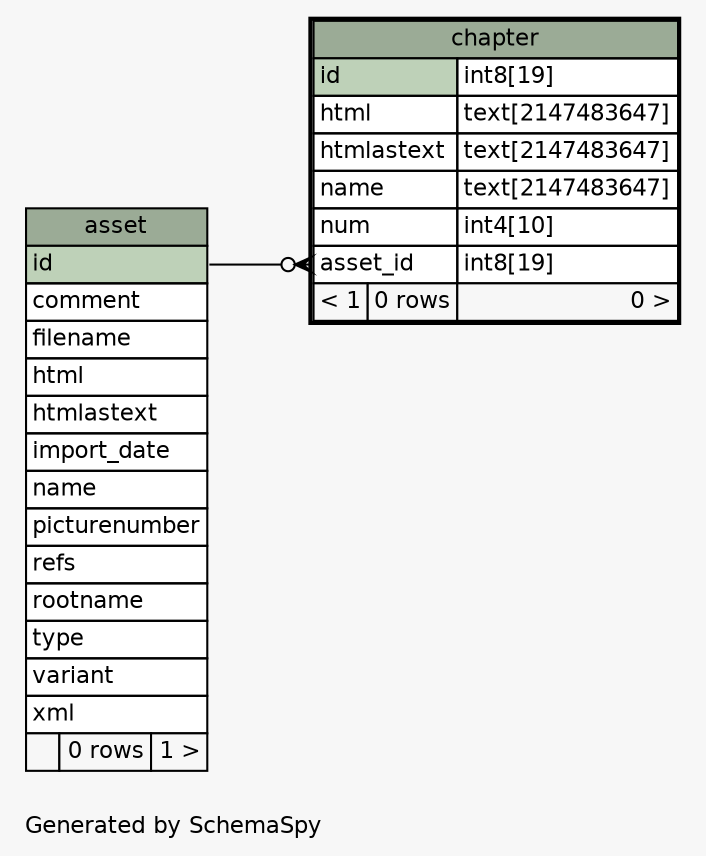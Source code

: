 // dot 2.20.2 on Linux 2.6.32-26-generic
// SchemaSpy rev 590
digraph "oneDegreeRelationshipsDiagram" {
  graph [
    rankdir="RL"
    bgcolor="#f7f7f7"
    label="\nGenerated by SchemaSpy"
    labeljust="l"
    nodesep="0.18"
    ranksep="0.46"
    fontname="Helvetica"
    fontsize="11"
  ];
  node [
    fontname="Helvetica"
    fontsize="11"
    shape="plaintext"
  ];
  edge [
    arrowsize="0.8"
  ];
  "chapter":"asset_id":w -> "asset":"id":e [arrowhead=none dir=back arrowtail=crowodot];
  "asset" [
    label=<
    <TABLE BORDER="0" CELLBORDER="1" CELLSPACING="0" BGCOLOR="#ffffff">
      <TR><TD COLSPAN="3" BGCOLOR="#9bab96" ALIGN="CENTER">asset</TD></TR>
      <TR><TD PORT="id" COLSPAN="3" BGCOLOR="#bed1b8" ALIGN="LEFT">id</TD></TR>
      <TR><TD PORT="comment" COLSPAN="3" ALIGN="LEFT">comment</TD></TR>
      <TR><TD PORT="filename" COLSPAN="3" ALIGN="LEFT">filename</TD></TR>
      <TR><TD PORT="html" COLSPAN="3" ALIGN="LEFT">html</TD></TR>
      <TR><TD PORT="htmlastext" COLSPAN="3" ALIGN="LEFT">htmlastext</TD></TR>
      <TR><TD PORT="import_date" COLSPAN="3" ALIGN="LEFT">import_date</TD></TR>
      <TR><TD PORT="name" COLSPAN="3" ALIGN="LEFT">name</TD></TR>
      <TR><TD PORT="picturenumber" COLSPAN="3" ALIGN="LEFT">picturenumber</TD></TR>
      <TR><TD PORT="refs" COLSPAN="3" ALIGN="LEFT">refs</TD></TR>
      <TR><TD PORT="rootname" COLSPAN="3" ALIGN="LEFT">rootname</TD></TR>
      <TR><TD PORT="type" COLSPAN="3" ALIGN="LEFT">type</TD></TR>
      <TR><TD PORT="variant" COLSPAN="3" ALIGN="LEFT">variant</TD></TR>
      <TR><TD PORT="xml" COLSPAN="3" ALIGN="LEFT">xml</TD></TR>
      <TR><TD ALIGN="LEFT" BGCOLOR="#f7f7f7">  </TD><TD ALIGN="RIGHT" BGCOLOR="#f7f7f7">0 rows</TD><TD ALIGN="RIGHT" BGCOLOR="#f7f7f7">1 &gt;</TD></TR>
    </TABLE>>
    URL="asset.html"
    tooltip="asset"
  ];
  "chapter" [
    label=<
    <TABLE BORDER="2" CELLBORDER="1" CELLSPACING="0" BGCOLOR="#ffffff">
      <TR><TD COLSPAN="3" BGCOLOR="#9bab96" ALIGN="CENTER">chapter</TD></TR>
      <TR><TD PORT="id" COLSPAN="2" BGCOLOR="#bed1b8" ALIGN="LEFT">id</TD><TD PORT="id.type" ALIGN="LEFT">int8[19]</TD></TR>
      <TR><TD PORT="html" COLSPAN="2" ALIGN="LEFT">html</TD><TD PORT="html.type" ALIGN="LEFT">text[2147483647]</TD></TR>
      <TR><TD PORT="htmlastext" COLSPAN="2" ALIGN="LEFT">htmlastext</TD><TD PORT="htmlastext.type" ALIGN="LEFT">text[2147483647]</TD></TR>
      <TR><TD PORT="name" COLSPAN="2" ALIGN="LEFT">name</TD><TD PORT="name.type" ALIGN="LEFT">text[2147483647]</TD></TR>
      <TR><TD PORT="num" COLSPAN="2" ALIGN="LEFT">num</TD><TD PORT="num.type" ALIGN="LEFT">int4[10]</TD></TR>
      <TR><TD PORT="asset_id" COLSPAN="2" ALIGN="LEFT">asset_id</TD><TD PORT="asset_id.type" ALIGN="LEFT">int8[19]</TD></TR>
      <TR><TD ALIGN="LEFT" BGCOLOR="#f7f7f7">&lt; 1</TD><TD ALIGN="RIGHT" BGCOLOR="#f7f7f7">0 rows</TD><TD ALIGN="RIGHT" BGCOLOR="#f7f7f7">0 &gt;</TD></TR>
    </TABLE>>
    URL="chapter.html"
    tooltip="chapter"
  ];
}
